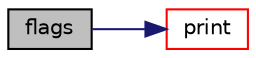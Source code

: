 digraph "flags"
{
  bgcolor="transparent";
  edge [fontname="Helvetica",fontsize="10",labelfontname="Helvetica",labelfontsize="10"];
  node [fontname="Helvetica",fontsize="10",shape=record];
  rankdir="LR";
  Node1 [label="flags",height=0.2,width=0.4,color="black", fillcolor="grey75", style="filled", fontcolor="black"];
  Node1 -> Node2 [color="midnightblue",fontsize="10",style="solid",fontname="Helvetica"];
  Node2 [label="print",height=0.2,width=0.4,color="red",URL="$a02829.html#a396408e517abe1f8cae9d2844a18ad1e",tooltip="Print description of IOstream to Ostream. "];
}
